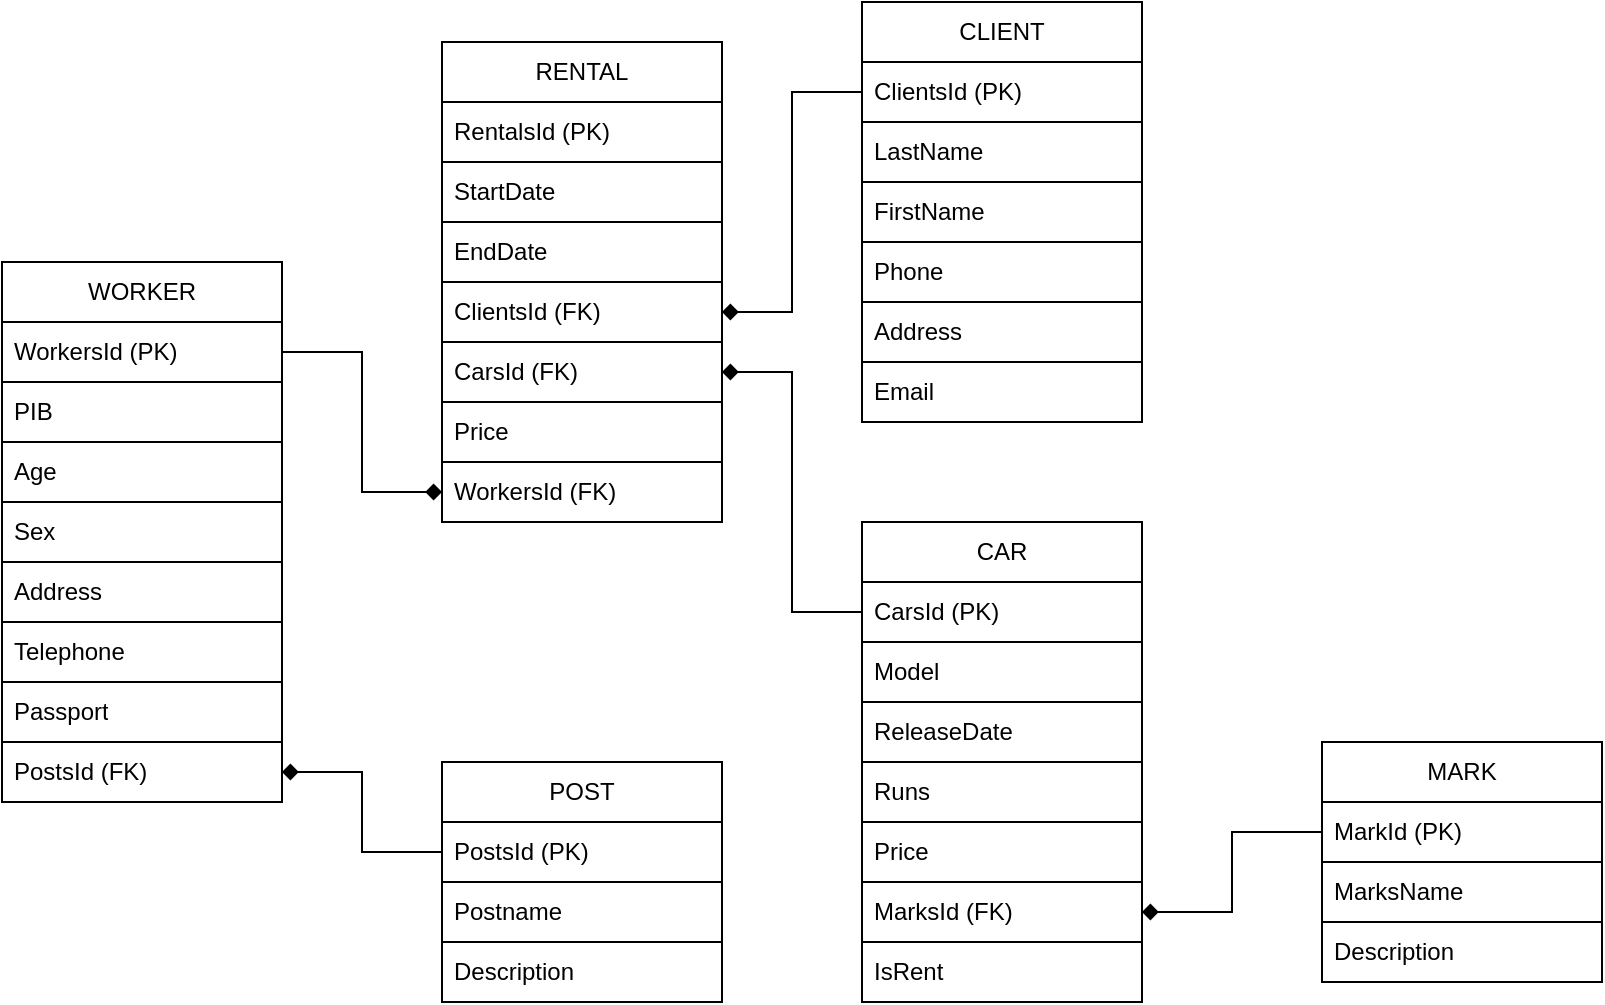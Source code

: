 <mxfile version="24.4.13" type="github">
  <diagram name="Page-1" id="KNaNhQRSMSQX3RC0-Ce5">
    <mxGraphModel dx="613" dy="681" grid="1" gridSize="10" guides="1" tooltips="1" connect="1" arrows="1" fold="1" page="1" pageScale="1" pageWidth="850" pageHeight="1100" math="0" shadow="0">
      <root>
        <mxCell id="0" />
        <mxCell id="1" parent="0" />
        <mxCell id="VzZXwqbzbKZ1KP2QfOk_-1" value="&lt;div&gt;WORKER&lt;/div&gt;" style="swimlane;fontStyle=0;childLayout=stackLayout;horizontal=1;startSize=30;horizontalStack=0;resizeParent=1;resizeParentMax=0;resizeLast=0;collapsible=1;marginBottom=0;whiteSpace=wrap;html=1;" vertex="1" parent="1">
          <mxGeometry x="190" y="240" width="140" height="270" as="geometry" />
        </mxCell>
        <mxCell id="VzZXwqbzbKZ1KP2QfOk_-2" value="&lt;div&gt;WorkersId (PK)&lt;br&gt;&lt;/div&gt;" style="text;strokeColor=default;fillColor=none;align=left;verticalAlign=middle;spacingLeft=4;spacingRight=4;overflow=hidden;points=[[0,0.5],[1,0.5]];portConstraint=eastwest;rotatable=0;whiteSpace=wrap;html=1;" vertex="1" parent="VzZXwqbzbKZ1KP2QfOk_-1">
          <mxGeometry y="30" width="140" height="30" as="geometry" />
        </mxCell>
        <mxCell id="VzZXwqbzbKZ1KP2QfOk_-3" value="PIB" style="text;strokeColor=default;fillColor=none;align=left;verticalAlign=middle;spacingLeft=4;spacingRight=4;overflow=hidden;points=[[0,0.5],[1,0.5]];portConstraint=eastwest;rotatable=0;whiteSpace=wrap;html=1;" vertex="1" parent="VzZXwqbzbKZ1KP2QfOk_-1">
          <mxGeometry y="60" width="140" height="30" as="geometry" />
        </mxCell>
        <mxCell id="VzZXwqbzbKZ1KP2QfOk_-4" value="&lt;div&gt;Age&lt;/div&gt;" style="text;strokeColor=default;fillColor=none;align=left;verticalAlign=middle;spacingLeft=4;spacingRight=4;overflow=hidden;points=[[0,0.5],[1,0.5]];portConstraint=eastwest;rotatable=0;whiteSpace=wrap;html=1;" vertex="1" parent="VzZXwqbzbKZ1KP2QfOk_-1">
          <mxGeometry y="90" width="140" height="30" as="geometry" />
        </mxCell>
        <mxCell id="VzZXwqbzbKZ1KP2QfOk_-6" value="Sex" style="text;strokeColor=default;fillColor=none;align=left;verticalAlign=middle;spacingLeft=4;spacingRight=4;overflow=hidden;points=[[0,0.5],[1,0.5]];portConstraint=eastwest;rotatable=0;whiteSpace=wrap;html=1;" vertex="1" parent="VzZXwqbzbKZ1KP2QfOk_-1">
          <mxGeometry y="120" width="140" height="30" as="geometry" />
        </mxCell>
        <mxCell id="VzZXwqbzbKZ1KP2QfOk_-7" value="&lt;div&gt;Address&lt;/div&gt;" style="text;strokeColor=default;fillColor=none;align=left;verticalAlign=middle;spacingLeft=4;spacingRight=4;overflow=hidden;points=[[0,0.5],[1,0.5]];portConstraint=eastwest;rotatable=0;whiteSpace=wrap;html=1;" vertex="1" parent="VzZXwqbzbKZ1KP2QfOk_-1">
          <mxGeometry y="150" width="140" height="30" as="geometry" />
        </mxCell>
        <mxCell id="VzZXwqbzbKZ1KP2QfOk_-8" value="Telephone" style="text;strokeColor=default;fillColor=none;align=left;verticalAlign=middle;spacingLeft=4;spacingRight=4;overflow=hidden;points=[[0,0.5],[1,0.5]];portConstraint=eastwest;rotatable=0;whiteSpace=wrap;html=1;" vertex="1" parent="VzZXwqbzbKZ1KP2QfOk_-1">
          <mxGeometry y="180" width="140" height="30" as="geometry" />
        </mxCell>
        <mxCell id="VzZXwqbzbKZ1KP2QfOk_-9" value="Passport" style="text;strokeColor=default;fillColor=none;align=left;verticalAlign=middle;spacingLeft=4;spacingRight=4;overflow=hidden;points=[[0,0.5],[1,0.5]];portConstraint=eastwest;rotatable=0;whiteSpace=wrap;html=1;" vertex="1" parent="VzZXwqbzbKZ1KP2QfOk_-1">
          <mxGeometry y="210" width="140" height="30" as="geometry" />
        </mxCell>
        <mxCell id="VzZXwqbzbKZ1KP2QfOk_-18" value="PostsId (FK)" style="text;strokeColor=default;fillColor=none;align=left;verticalAlign=middle;spacingLeft=4;spacingRight=4;overflow=hidden;points=[[0,0.5],[1,0.5]];portConstraint=eastwest;rotatable=0;whiteSpace=wrap;html=1;" vertex="1" parent="VzZXwqbzbKZ1KP2QfOk_-1">
          <mxGeometry y="240" width="140" height="30" as="geometry" />
        </mxCell>
        <mxCell id="VzZXwqbzbKZ1KP2QfOk_-19" value="POST" style="swimlane;fontStyle=0;childLayout=stackLayout;horizontal=1;startSize=30;horizontalStack=0;resizeParent=1;resizeParentMax=0;resizeLast=0;collapsible=1;marginBottom=0;whiteSpace=wrap;html=1;" vertex="1" parent="1">
          <mxGeometry x="410" y="490" width="140" height="120" as="geometry" />
        </mxCell>
        <mxCell id="VzZXwqbzbKZ1KP2QfOk_-20" value="PostsId (PK)" style="text;strokeColor=default;fillColor=none;align=left;verticalAlign=middle;spacingLeft=4;spacingRight=4;overflow=hidden;points=[[0,0.5],[1,0.5]];portConstraint=eastwest;rotatable=0;whiteSpace=wrap;html=1;" vertex="1" parent="VzZXwqbzbKZ1KP2QfOk_-19">
          <mxGeometry y="30" width="140" height="30" as="geometry" />
        </mxCell>
        <mxCell id="VzZXwqbzbKZ1KP2QfOk_-21" value="Postname" style="text;strokeColor=default;fillColor=none;align=left;verticalAlign=middle;spacingLeft=4;spacingRight=4;overflow=hidden;points=[[0,0.5],[1,0.5]];portConstraint=eastwest;rotatable=0;whiteSpace=wrap;html=1;" vertex="1" parent="VzZXwqbzbKZ1KP2QfOk_-19">
          <mxGeometry y="60" width="140" height="30" as="geometry" />
        </mxCell>
        <mxCell id="VzZXwqbzbKZ1KP2QfOk_-22" value="Description" style="text;strokeColor=default;fillColor=none;align=left;verticalAlign=middle;spacingLeft=4;spacingRight=4;overflow=hidden;points=[[0,0.5],[1,0.5]];portConstraint=eastwest;rotatable=0;whiteSpace=wrap;html=1;" vertex="1" parent="VzZXwqbzbKZ1KP2QfOk_-19">
          <mxGeometry y="90" width="140" height="30" as="geometry" />
        </mxCell>
        <mxCell id="VzZXwqbzbKZ1KP2QfOk_-28" style="edgeStyle=orthogonalEdgeStyle;rounded=0;orthogonalLoop=1;jettySize=auto;html=1;entryX=1;entryY=0.5;entryDx=0;entryDy=0;endArrow=diamond;endFill=1;exitX=0;exitY=0.5;exitDx=0;exitDy=0;" edge="1" parent="1" source="VzZXwqbzbKZ1KP2QfOk_-20" target="VzZXwqbzbKZ1KP2QfOk_-18">
          <mxGeometry relative="1" as="geometry" />
        </mxCell>
        <mxCell id="VzZXwqbzbKZ1KP2QfOk_-29" value="RENTAL" style="swimlane;fontStyle=0;childLayout=stackLayout;horizontal=1;startSize=30;horizontalStack=0;resizeParent=1;resizeParentMax=0;resizeLast=0;collapsible=1;marginBottom=0;whiteSpace=wrap;html=1;" vertex="1" parent="1">
          <mxGeometry x="410" y="130" width="140" height="240" as="geometry" />
        </mxCell>
        <mxCell id="VzZXwqbzbKZ1KP2QfOk_-30" value="RentalsId (PK)" style="text;strokeColor=default;fillColor=none;align=left;verticalAlign=middle;spacingLeft=4;spacingRight=4;overflow=hidden;points=[[0,0.5],[1,0.5]];portConstraint=eastwest;rotatable=0;whiteSpace=wrap;html=1;" vertex="1" parent="VzZXwqbzbKZ1KP2QfOk_-29">
          <mxGeometry y="30" width="140" height="30" as="geometry" />
        </mxCell>
        <mxCell id="VzZXwqbzbKZ1KP2QfOk_-31" value="StartDate" style="text;strokeColor=default;fillColor=none;align=left;verticalAlign=middle;spacingLeft=4;spacingRight=4;overflow=hidden;points=[[0,0.5],[1,0.5]];portConstraint=eastwest;rotatable=0;whiteSpace=wrap;html=1;" vertex="1" parent="VzZXwqbzbKZ1KP2QfOk_-29">
          <mxGeometry y="60" width="140" height="30" as="geometry" />
        </mxCell>
        <mxCell id="VzZXwqbzbKZ1KP2QfOk_-32" value="EndDate" style="text;strokeColor=default;fillColor=none;align=left;verticalAlign=middle;spacingLeft=4;spacingRight=4;overflow=hidden;points=[[0,0.5],[1,0.5]];portConstraint=eastwest;rotatable=0;whiteSpace=wrap;html=1;" vertex="1" parent="VzZXwqbzbKZ1KP2QfOk_-29">
          <mxGeometry y="90" width="140" height="30" as="geometry" />
        </mxCell>
        <mxCell id="VzZXwqbzbKZ1KP2QfOk_-33" value="&lt;div&gt;ClientsId (FK)&lt;br&gt;&lt;/div&gt;" style="text;strokeColor=default;fillColor=none;align=left;verticalAlign=middle;spacingLeft=4;spacingRight=4;overflow=hidden;points=[[0,0.5],[1,0.5]];portConstraint=eastwest;rotatable=0;whiteSpace=wrap;html=1;" vertex="1" parent="VzZXwqbzbKZ1KP2QfOk_-29">
          <mxGeometry y="120" width="140" height="30" as="geometry" />
        </mxCell>
        <mxCell id="VzZXwqbzbKZ1KP2QfOk_-34" value="CarsId (FK)" style="text;strokeColor=default;fillColor=none;align=left;verticalAlign=middle;spacingLeft=4;spacingRight=4;overflow=hidden;points=[[0,0.5],[1,0.5]];portConstraint=eastwest;rotatable=0;whiteSpace=wrap;html=1;" vertex="1" parent="VzZXwqbzbKZ1KP2QfOk_-29">
          <mxGeometry y="150" width="140" height="30" as="geometry" />
        </mxCell>
        <mxCell id="VzZXwqbzbKZ1KP2QfOk_-35" value="Price" style="text;strokeColor=default;fillColor=none;align=left;verticalAlign=middle;spacingLeft=4;spacingRight=4;overflow=hidden;points=[[0,0.5],[1,0.5]];portConstraint=eastwest;rotatable=0;whiteSpace=wrap;html=1;" vertex="1" parent="VzZXwqbzbKZ1KP2QfOk_-29">
          <mxGeometry y="180" width="140" height="30" as="geometry" />
        </mxCell>
        <mxCell id="VzZXwqbzbKZ1KP2QfOk_-36" value="WorkersId (FK)" style="text;strokeColor=default;fillColor=none;align=left;verticalAlign=middle;spacingLeft=4;spacingRight=4;overflow=hidden;points=[[0,0.5],[1,0.5]];portConstraint=eastwest;rotatable=0;whiteSpace=wrap;html=1;" vertex="1" parent="VzZXwqbzbKZ1KP2QfOk_-29">
          <mxGeometry y="210" width="140" height="30" as="geometry" />
        </mxCell>
        <mxCell id="VzZXwqbzbKZ1KP2QfOk_-38" style="edgeStyle=orthogonalEdgeStyle;rounded=0;orthogonalLoop=1;jettySize=auto;html=1;entryX=0;entryY=0.5;entryDx=0;entryDy=0;endArrow=diamond;endFill=1;" edge="1" parent="1" source="VzZXwqbzbKZ1KP2QfOk_-2" target="VzZXwqbzbKZ1KP2QfOk_-36">
          <mxGeometry relative="1" as="geometry" />
        </mxCell>
        <mxCell id="VzZXwqbzbKZ1KP2QfOk_-47" value="CAR" style="swimlane;fontStyle=0;childLayout=stackLayout;horizontal=1;startSize=30;horizontalStack=0;resizeParent=1;resizeParentMax=0;resizeLast=0;collapsible=1;marginBottom=0;whiteSpace=wrap;html=1;" vertex="1" parent="1">
          <mxGeometry x="620" y="370" width="140" height="240" as="geometry" />
        </mxCell>
        <mxCell id="VzZXwqbzbKZ1KP2QfOk_-48" value="CarsId (PK)" style="text;strokeColor=default;fillColor=none;align=left;verticalAlign=middle;spacingLeft=4;spacingRight=4;overflow=hidden;points=[[0,0.5],[1,0.5]];portConstraint=eastwest;rotatable=0;whiteSpace=wrap;html=1;" vertex="1" parent="VzZXwqbzbKZ1KP2QfOk_-47">
          <mxGeometry y="30" width="140" height="30" as="geometry" />
        </mxCell>
        <mxCell id="VzZXwqbzbKZ1KP2QfOk_-49" value="Model" style="text;strokeColor=default;fillColor=none;align=left;verticalAlign=middle;spacingLeft=4;spacingRight=4;overflow=hidden;points=[[0,0.5],[1,0.5]];portConstraint=eastwest;rotatable=0;whiteSpace=wrap;html=1;" vertex="1" parent="VzZXwqbzbKZ1KP2QfOk_-47">
          <mxGeometry y="60" width="140" height="30" as="geometry" />
        </mxCell>
        <mxCell id="VzZXwqbzbKZ1KP2QfOk_-50" value="ReleaseDate" style="text;strokeColor=default;fillColor=none;align=left;verticalAlign=middle;spacingLeft=4;spacingRight=4;overflow=hidden;points=[[0,0.5],[1,0.5]];portConstraint=eastwest;rotatable=0;whiteSpace=wrap;html=1;" vertex="1" parent="VzZXwqbzbKZ1KP2QfOk_-47">
          <mxGeometry y="90" width="140" height="30" as="geometry" />
        </mxCell>
        <mxCell id="VzZXwqbzbKZ1KP2QfOk_-51" value="Runs" style="text;strokeColor=default;fillColor=none;align=left;verticalAlign=middle;spacingLeft=4;spacingRight=4;overflow=hidden;points=[[0,0.5],[1,0.5]];portConstraint=eastwest;rotatable=0;whiteSpace=wrap;html=1;" vertex="1" parent="VzZXwqbzbKZ1KP2QfOk_-47">
          <mxGeometry y="120" width="140" height="30" as="geometry" />
        </mxCell>
        <mxCell id="VzZXwqbzbKZ1KP2QfOk_-52" value="Price" style="text;strokeColor=default;fillColor=none;align=left;verticalAlign=middle;spacingLeft=4;spacingRight=4;overflow=hidden;points=[[0,0.5],[1,0.5]];portConstraint=eastwest;rotatable=0;whiteSpace=wrap;html=1;" vertex="1" parent="VzZXwqbzbKZ1KP2QfOk_-47">
          <mxGeometry y="150" width="140" height="30" as="geometry" />
        </mxCell>
        <mxCell id="VzZXwqbzbKZ1KP2QfOk_-53" value="MarksId (FK)" style="text;strokeColor=default;fillColor=none;align=left;verticalAlign=middle;spacingLeft=4;spacingRight=4;overflow=hidden;points=[[0,0.5],[1,0.5]];portConstraint=eastwest;rotatable=0;whiteSpace=wrap;html=1;" vertex="1" parent="VzZXwqbzbKZ1KP2QfOk_-47">
          <mxGeometry y="180" width="140" height="30" as="geometry" />
        </mxCell>
        <mxCell id="VzZXwqbzbKZ1KP2QfOk_-54" value="IsRent" style="text;strokeColor=default;fillColor=none;align=left;verticalAlign=middle;spacingLeft=4;spacingRight=4;overflow=hidden;points=[[0,0.5],[1,0.5]];portConstraint=eastwest;rotatable=0;whiteSpace=wrap;html=1;" vertex="1" parent="VzZXwqbzbKZ1KP2QfOk_-47">
          <mxGeometry y="210" width="140" height="30" as="geometry" />
        </mxCell>
        <mxCell id="VzZXwqbzbKZ1KP2QfOk_-56" value="CLIENT" style="swimlane;fontStyle=0;childLayout=stackLayout;horizontal=1;startSize=30;horizontalStack=0;resizeParent=1;resizeParentMax=0;resizeLast=0;collapsible=1;marginBottom=0;whiteSpace=wrap;html=1;" vertex="1" parent="1">
          <mxGeometry x="620" y="110" width="140" height="210" as="geometry" />
        </mxCell>
        <mxCell id="VzZXwqbzbKZ1KP2QfOk_-57" value="ClientsId (PK)" style="text;strokeColor=default;fillColor=none;align=left;verticalAlign=middle;spacingLeft=4;spacingRight=4;overflow=hidden;points=[[0,0.5],[1,0.5]];portConstraint=eastwest;rotatable=0;whiteSpace=wrap;html=1;" vertex="1" parent="VzZXwqbzbKZ1KP2QfOk_-56">
          <mxGeometry y="30" width="140" height="30" as="geometry" />
        </mxCell>
        <mxCell id="VzZXwqbzbKZ1KP2QfOk_-58" value="LastName" style="text;strokeColor=default;fillColor=none;align=left;verticalAlign=middle;spacingLeft=4;spacingRight=4;overflow=hidden;points=[[0,0.5],[1,0.5]];portConstraint=eastwest;rotatable=0;whiteSpace=wrap;html=1;" vertex="1" parent="VzZXwqbzbKZ1KP2QfOk_-56">
          <mxGeometry y="60" width="140" height="30" as="geometry" />
        </mxCell>
        <mxCell id="VzZXwqbzbKZ1KP2QfOk_-59" value="FirstName" style="text;strokeColor=default;fillColor=none;align=left;verticalAlign=middle;spacingLeft=4;spacingRight=4;overflow=hidden;points=[[0,0.5],[1,0.5]];portConstraint=eastwest;rotatable=0;whiteSpace=wrap;html=1;" vertex="1" parent="VzZXwqbzbKZ1KP2QfOk_-56">
          <mxGeometry y="90" width="140" height="30" as="geometry" />
        </mxCell>
        <mxCell id="VzZXwqbzbKZ1KP2QfOk_-60" value="Phone" style="text;strokeColor=default;fillColor=none;align=left;verticalAlign=middle;spacingLeft=4;spacingRight=4;overflow=hidden;points=[[0,0.5],[1,0.5]];portConstraint=eastwest;rotatable=0;whiteSpace=wrap;html=1;" vertex="1" parent="VzZXwqbzbKZ1KP2QfOk_-56">
          <mxGeometry y="120" width="140" height="30" as="geometry" />
        </mxCell>
        <mxCell id="VzZXwqbzbKZ1KP2QfOk_-61" value="Address" style="text;strokeColor=default;fillColor=none;align=left;verticalAlign=middle;spacingLeft=4;spacingRight=4;overflow=hidden;points=[[0,0.5],[1,0.5]];portConstraint=eastwest;rotatable=0;whiteSpace=wrap;html=1;" vertex="1" parent="VzZXwqbzbKZ1KP2QfOk_-56">
          <mxGeometry y="150" width="140" height="30" as="geometry" />
        </mxCell>
        <mxCell id="VzZXwqbzbKZ1KP2QfOk_-62" value="Email" style="text;strokeColor=default;fillColor=none;align=left;verticalAlign=middle;spacingLeft=4;spacingRight=4;overflow=hidden;points=[[0,0.5],[1,0.5]];portConstraint=eastwest;rotatable=0;whiteSpace=wrap;html=1;" vertex="1" parent="VzZXwqbzbKZ1KP2QfOk_-56">
          <mxGeometry y="180" width="140" height="30" as="geometry" />
        </mxCell>
        <mxCell id="VzZXwqbzbKZ1KP2QfOk_-65" style="edgeStyle=orthogonalEdgeStyle;rounded=0;orthogonalLoop=1;jettySize=auto;html=1;entryX=1;entryY=0.5;entryDx=0;entryDy=0;endArrow=diamond;endFill=1;" edge="1" parent="1" source="VzZXwqbzbKZ1KP2QfOk_-57" target="VzZXwqbzbKZ1KP2QfOk_-33">
          <mxGeometry relative="1" as="geometry" />
        </mxCell>
        <mxCell id="VzZXwqbzbKZ1KP2QfOk_-66" style="edgeStyle=orthogonalEdgeStyle;rounded=0;orthogonalLoop=1;jettySize=auto;html=1;entryX=1;entryY=0.5;entryDx=0;entryDy=0;endArrow=diamond;endFill=1;" edge="1" parent="1" source="VzZXwqbzbKZ1KP2QfOk_-48" target="VzZXwqbzbKZ1KP2QfOk_-34">
          <mxGeometry relative="1" as="geometry" />
        </mxCell>
        <mxCell id="VzZXwqbzbKZ1KP2QfOk_-67" value="MARK" style="swimlane;fontStyle=0;childLayout=stackLayout;horizontal=1;startSize=30;horizontalStack=0;resizeParent=1;resizeParentMax=0;resizeLast=0;collapsible=1;marginBottom=0;whiteSpace=wrap;html=1;" vertex="1" parent="1">
          <mxGeometry x="850" y="480" width="140" height="120" as="geometry" />
        </mxCell>
        <mxCell id="VzZXwqbzbKZ1KP2QfOk_-68" value="&lt;div&gt;MarkId (PK)&lt;/div&gt;" style="text;strokeColor=default;fillColor=none;align=left;verticalAlign=middle;spacingLeft=4;spacingRight=4;overflow=hidden;points=[[0,0.5],[1,0.5]];portConstraint=eastwest;rotatable=0;whiteSpace=wrap;html=1;" vertex="1" parent="VzZXwqbzbKZ1KP2QfOk_-67">
          <mxGeometry y="30" width="140" height="30" as="geometry" />
        </mxCell>
        <mxCell id="VzZXwqbzbKZ1KP2QfOk_-69" value="MarksName" style="text;strokeColor=default;fillColor=none;align=left;verticalAlign=middle;spacingLeft=4;spacingRight=4;overflow=hidden;points=[[0,0.5],[1,0.5]];portConstraint=eastwest;rotatable=0;whiteSpace=wrap;html=1;" vertex="1" parent="VzZXwqbzbKZ1KP2QfOk_-67">
          <mxGeometry y="60" width="140" height="30" as="geometry" />
        </mxCell>
        <mxCell id="VzZXwqbzbKZ1KP2QfOk_-70" value="Description" style="text;strokeColor=default;fillColor=none;align=left;verticalAlign=middle;spacingLeft=4;spacingRight=4;overflow=hidden;points=[[0,0.5],[1,0.5]];portConstraint=eastwest;rotatable=0;whiteSpace=wrap;html=1;" vertex="1" parent="VzZXwqbzbKZ1KP2QfOk_-67">
          <mxGeometry y="90" width="140" height="30" as="geometry" />
        </mxCell>
        <mxCell id="VzZXwqbzbKZ1KP2QfOk_-75" style="edgeStyle=orthogonalEdgeStyle;rounded=0;orthogonalLoop=1;jettySize=auto;html=1;entryX=1;entryY=0.5;entryDx=0;entryDy=0;endArrow=diamond;endFill=1;" edge="1" parent="1" source="VzZXwqbzbKZ1KP2QfOk_-68" target="VzZXwqbzbKZ1KP2QfOk_-53">
          <mxGeometry relative="1" as="geometry" />
        </mxCell>
      </root>
    </mxGraphModel>
  </diagram>
</mxfile>
